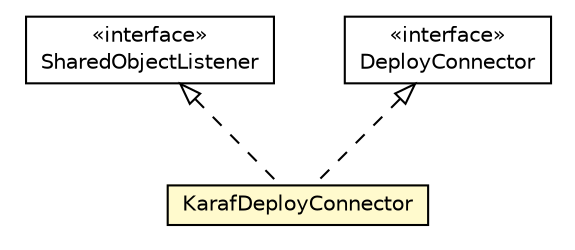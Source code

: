 #!/usr/local/bin/dot
#
# Class diagram 
# Generated by UMLGraph version 5.1 (http://www.umlgraph.org/)
#

digraph G {
	edge [fontname="Helvetica",fontsize=10,labelfontname="Helvetica",labelfontsize=10];
	node [fontname="Helvetica",fontsize=10,shape=plaintext];
	nodesep=0.25;
	ranksep=0.5;
	// org.universAAL.middleware.container.SharedObjectListener
	c5175410 [label=<<table title="org.universAAL.middleware.container.SharedObjectListener" border="0" cellborder="1" cellspacing="0" cellpadding="2" port="p" href="../../../container/SharedObjectListener.html">
		<tr><td><table border="0" cellspacing="0" cellpadding="1">
<tr><td align="center" balign="center"> &#171;interface&#187; </td></tr>
<tr><td align="center" balign="center"> SharedObjectListener </td></tr>
		</table></td></tr>
		</table>>, fontname="Helvetica", fontcolor="black", fontsize=10.0];
	// org.universAAL.middleware.connectors.DeployConnector
	c5175696 [label=<<table title="org.universAAL.middleware.connectors.DeployConnector" border="0" cellborder="1" cellspacing="0" cellpadding="2" port="p" href="../../DeployConnector.html">
		<tr><td><table border="0" cellspacing="0" cellpadding="1">
<tr><td align="center" balign="center"> &#171;interface&#187; </td></tr>
<tr><td align="center" balign="center"> DeployConnector </td></tr>
		</table></td></tr>
		</table>>, fontname="Helvetica", fontcolor="black", fontsize=10.0];
	// org.universAAL.middleware.connectors.deploy.karaf.KarafDeployConnector
	c5176607 [label=<<table title="org.universAAL.middleware.connectors.deploy.karaf.KarafDeployConnector" border="0" cellborder="1" cellspacing="0" cellpadding="2" port="p" bgcolor="lemonChiffon" href="./KarafDeployConnector.html">
		<tr><td><table border="0" cellspacing="0" cellpadding="1">
<tr><td align="center" balign="center"> KarafDeployConnector </td></tr>
		</table></td></tr>
		</table>>, fontname="Helvetica", fontcolor="black", fontsize=10.0];
	//org.universAAL.middleware.connectors.deploy.karaf.KarafDeployConnector implements org.universAAL.middleware.connectors.DeployConnector
	c5175696:p -> c5176607:p [dir=back,arrowtail=empty,style=dashed];
	//org.universAAL.middleware.connectors.deploy.karaf.KarafDeployConnector implements org.universAAL.middleware.container.SharedObjectListener
	c5175410:p -> c5176607:p [dir=back,arrowtail=empty,style=dashed];
}


